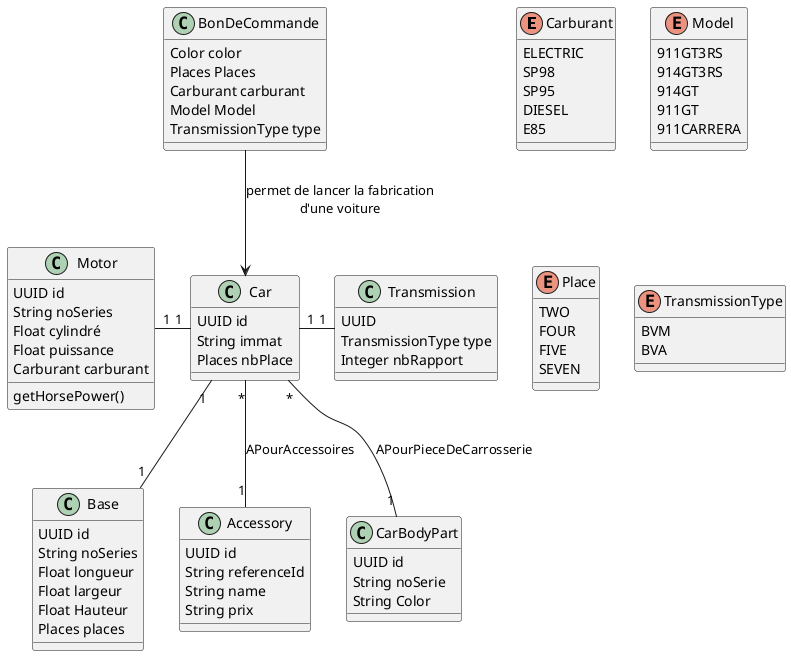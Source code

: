 @startuml
'https://plantuml.com/class-diagram

enum Carburant{
    ELECTRIC
    SP98
    SP95
    DIESEL
    E85
}

enum Model{
    911GT3RS
    914GT3RS
    914GT
    911GT
    911CARRERA
}

enum Place{
TWO
FOUR
FIVE
SEVEN
}

enum TransmissionType{
BVM
BVA
}


class Car{
UUID id
String immat
Places nbPlace
}

class Motor{
UUID id
String noSeries
Float cylindré
Float puissance
Carburant carburant
getHorsePower()
}

class Base{
UUID id
String noSeries
Float longueur
Float largeur
Float Hauteur
Places places
}

class Accessory{
UUID id
String referenceId
String name
String prix

}

class Transmission{
UUID
TransmissionType type
Integer nbRapport
}

class CarBodyPart{
UUID id
String noSerie
String Color
}

class BonDeCommande{
Color color
Places Places
Carburant carburant
Model Model
TransmissionType type
}


Car "1"-"1" Transmission
Car "1"-l-"1" Motor
Car "1"--"1" Base
Car "*"--"1" Accessory : APourAccessoires
Car "*"--"1" CarBodyPart : APourPieceDeCarrosserie
BonDeCommande --> Car : permet de lancer la fabrication\nd'une voiture

@enduml